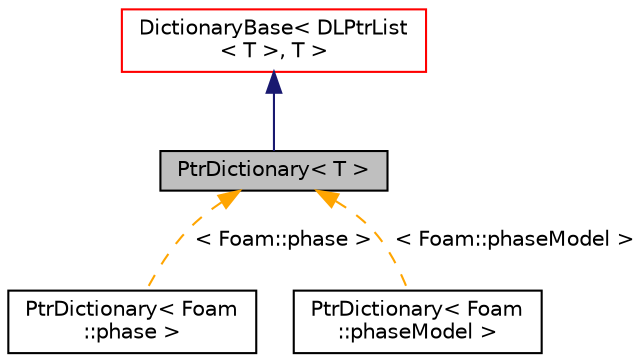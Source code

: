 digraph "PtrDictionary&lt; T &gt;"
{
  bgcolor="transparent";
  edge [fontname="Helvetica",fontsize="10",labelfontname="Helvetica",labelfontsize="10"];
  node [fontname="Helvetica",fontsize="10",shape=record];
  Node1 [label="PtrDictionary\< T \>",height=0.2,width=0.4,color="black", fillcolor="grey75", style="filled", fontcolor="black"];
  Node2 -> Node1 [dir="back",color="midnightblue",fontsize="10",style="solid",fontname="Helvetica"];
  Node2 [label="DictionaryBase\< DLPtrList\l\< T \>, T \>",height=0.2,width=0.4,color="red",URL="$a00531.html"];
  Node1 -> Node3 [dir="back",color="orange",fontsize="10",style="dashed",label=" \< Foam::phase \>" ,fontname="Helvetica"];
  Node3 [label="PtrDictionary\< Foam\l::phase \>",height=0.2,width=0.4,color="black",URL="$a02071.html"];
  Node1 -> Node4 [dir="back",color="orange",fontsize="10",style="dashed",label=" \< Foam::phaseModel \>" ,fontname="Helvetica"];
  Node4 [label="PtrDictionary\< Foam\l::phaseModel \>",height=0.2,width=0.4,color="black",URL="$a02071.html"];
}
